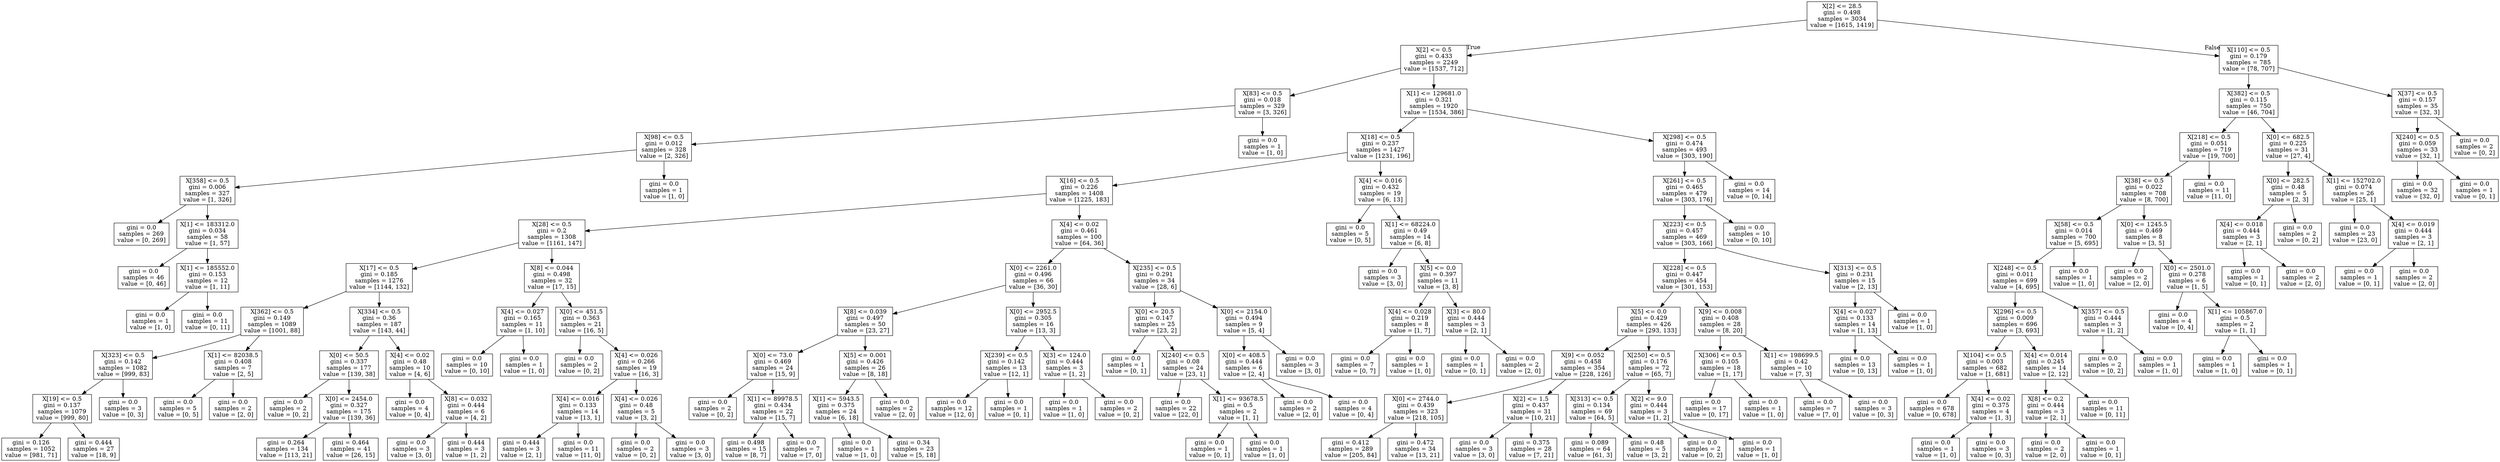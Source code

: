 digraph Tree {
node [shape=box] ;
0 [label="X[2] <= 28.5\ngini = 0.498\nsamples = 3034\nvalue = [1615, 1419]"] ;
1 [label="X[2] <= 0.5\ngini = 0.433\nsamples = 2249\nvalue = [1537, 712]"] ;
0 -> 1 [labeldistance=2.5, labelangle=45, headlabel="True"] ;
2 [label="X[83] <= 0.5\ngini = 0.018\nsamples = 329\nvalue = [3, 326]"] ;
1 -> 2 ;
3 [label="X[98] <= 0.5\ngini = 0.012\nsamples = 328\nvalue = [2, 326]"] ;
2 -> 3 ;
4 [label="X[358] <= 0.5\ngini = 0.006\nsamples = 327\nvalue = [1, 326]"] ;
3 -> 4 ;
5 [label="gini = 0.0\nsamples = 269\nvalue = [0, 269]"] ;
4 -> 5 ;
6 [label="X[1] <= 183312.0\ngini = 0.034\nsamples = 58\nvalue = [1, 57]"] ;
4 -> 6 ;
7 [label="gini = 0.0\nsamples = 46\nvalue = [0, 46]"] ;
6 -> 7 ;
8 [label="X[1] <= 185552.0\ngini = 0.153\nsamples = 12\nvalue = [1, 11]"] ;
6 -> 8 ;
9 [label="gini = 0.0\nsamples = 1\nvalue = [1, 0]"] ;
8 -> 9 ;
10 [label="gini = 0.0\nsamples = 11\nvalue = [0, 11]"] ;
8 -> 10 ;
11 [label="gini = 0.0\nsamples = 1\nvalue = [1, 0]"] ;
3 -> 11 ;
12 [label="gini = 0.0\nsamples = 1\nvalue = [1, 0]"] ;
2 -> 12 ;
13 [label="X[1] <= 129681.0\ngini = 0.321\nsamples = 1920\nvalue = [1534, 386]"] ;
1 -> 13 ;
14 [label="X[18] <= 0.5\ngini = 0.237\nsamples = 1427\nvalue = [1231, 196]"] ;
13 -> 14 ;
15 [label="X[16] <= 0.5\ngini = 0.226\nsamples = 1408\nvalue = [1225, 183]"] ;
14 -> 15 ;
16 [label="X[28] <= 0.5\ngini = 0.2\nsamples = 1308\nvalue = [1161, 147]"] ;
15 -> 16 ;
17 [label="X[17] <= 0.5\ngini = 0.185\nsamples = 1276\nvalue = [1144, 132]"] ;
16 -> 17 ;
18 [label="X[362] <= 0.5\ngini = 0.149\nsamples = 1089\nvalue = [1001, 88]"] ;
17 -> 18 ;
19 [label="X[323] <= 0.5\ngini = 0.142\nsamples = 1082\nvalue = [999, 83]"] ;
18 -> 19 ;
20 [label="X[19] <= 0.5\ngini = 0.137\nsamples = 1079\nvalue = [999, 80]"] ;
19 -> 20 ;
21 [label="gini = 0.126\nsamples = 1052\nvalue = [981, 71]"] ;
20 -> 21 ;
22 [label="gini = 0.444\nsamples = 27\nvalue = [18, 9]"] ;
20 -> 22 ;
23 [label="gini = 0.0\nsamples = 3\nvalue = [0, 3]"] ;
19 -> 23 ;
24 [label="X[1] <= 82038.5\ngini = 0.408\nsamples = 7\nvalue = [2, 5]"] ;
18 -> 24 ;
25 [label="gini = 0.0\nsamples = 5\nvalue = [0, 5]"] ;
24 -> 25 ;
26 [label="gini = 0.0\nsamples = 2\nvalue = [2, 0]"] ;
24 -> 26 ;
27 [label="X[334] <= 0.5\ngini = 0.36\nsamples = 187\nvalue = [143, 44]"] ;
17 -> 27 ;
28 [label="X[0] <= 50.5\ngini = 0.337\nsamples = 177\nvalue = [139, 38]"] ;
27 -> 28 ;
29 [label="gini = 0.0\nsamples = 2\nvalue = [0, 2]"] ;
28 -> 29 ;
30 [label="X[0] <= 2454.0\ngini = 0.327\nsamples = 175\nvalue = [139, 36]"] ;
28 -> 30 ;
31 [label="gini = 0.264\nsamples = 134\nvalue = [113, 21]"] ;
30 -> 31 ;
32 [label="gini = 0.464\nsamples = 41\nvalue = [26, 15]"] ;
30 -> 32 ;
33 [label="X[4] <= 0.02\ngini = 0.48\nsamples = 10\nvalue = [4, 6]"] ;
27 -> 33 ;
34 [label="gini = 0.0\nsamples = 4\nvalue = [0, 4]"] ;
33 -> 34 ;
35 [label="X[8] <= 0.032\ngini = 0.444\nsamples = 6\nvalue = [4, 2]"] ;
33 -> 35 ;
36 [label="gini = 0.0\nsamples = 3\nvalue = [3, 0]"] ;
35 -> 36 ;
37 [label="gini = 0.444\nsamples = 3\nvalue = [1, 2]"] ;
35 -> 37 ;
38 [label="X[8] <= 0.044\ngini = 0.498\nsamples = 32\nvalue = [17, 15]"] ;
16 -> 38 ;
39 [label="X[4] <= 0.027\ngini = 0.165\nsamples = 11\nvalue = [1, 10]"] ;
38 -> 39 ;
40 [label="gini = 0.0\nsamples = 10\nvalue = [0, 10]"] ;
39 -> 40 ;
41 [label="gini = 0.0\nsamples = 1\nvalue = [1, 0]"] ;
39 -> 41 ;
42 [label="X[0] <= 451.5\ngini = 0.363\nsamples = 21\nvalue = [16, 5]"] ;
38 -> 42 ;
43 [label="gini = 0.0\nsamples = 2\nvalue = [0, 2]"] ;
42 -> 43 ;
44 [label="X[4] <= 0.026\ngini = 0.266\nsamples = 19\nvalue = [16, 3]"] ;
42 -> 44 ;
45 [label="X[4] <= 0.016\ngini = 0.133\nsamples = 14\nvalue = [13, 1]"] ;
44 -> 45 ;
46 [label="gini = 0.444\nsamples = 3\nvalue = [2, 1]"] ;
45 -> 46 ;
47 [label="gini = 0.0\nsamples = 11\nvalue = [11, 0]"] ;
45 -> 47 ;
48 [label="X[4] <= 0.026\ngini = 0.48\nsamples = 5\nvalue = [3, 2]"] ;
44 -> 48 ;
49 [label="gini = 0.0\nsamples = 2\nvalue = [0, 2]"] ;
48 -> 49 ;
50 [label="gini = 0.0\nsamples = 3\nvalue = [3, 0]"] ;
48 -> 50 ;
51 [label="X[4] <= 0.02\ngini = 0.461\nsamples = 100\nvalue = [64, 36]"] ;
15 -> 51 ;
52 [label="X[0] <= 2261.0\ngini = 0.496\nsamples = 66\nvalue = [36, 30]"] ;
51 -> 52 ;
53 [label="X[8] <= 0.039\ngini = 0.497\nsamples = 50\nvalue = [23, 27]"] ;
52 -> 53 ;
54 [label="X[0] <= 73.0\ngini = 0.469\nsamples = 24\nvalue = [15, 9]"] ;
53 -> 54 ;
55 [label="gini = 0.0\nsamples = 2\nvalue = [0, 2]"] ;
54 -> 55 ;
56 [label="X[1] <= 89978.5\ngini = 0.434\nsamples = 22\nvalue = [15, 7]"] ;
54 -> 56 ;
57 [label="gini = 0.498\nsamples = 15\nvalue = [8, 7]"] ;
56 -> 57 ;
58 [label="gini = 0.0\nsamples = 7\nvalue = [7, 0]"] ;
56 -> 58 ;
59 [label="X[5] <= 0.001\ngini = 0.426\nsamples = 26\nvalue = [8, 18]"] ;
53 -> 59 ;
60 [label="X[1] <= 5943.5\ngini = 0.375\nsamples = 24\nvalue = [6, 18]"] ;
59 -> 60 ;
61 [label="gini = 0.0\nsamples = 1\nvalue = [1, 0]"] ;
60 -> 61 ;
62 [label="gini = 0.34\nsamples = 23\nvalue = [5, 18]"] ;
60 -> 62 ;
63 [label="gini = 0.0\nsamples = 2\nvalue = [2, 0]"] ;
59 -> 63 ;
64 [label="X[0] <= 2952.5\ngini = 0.305\nsamples = 16\nvalue = [13, 3]"] ;
52 -> 64 ;
65 [label="X[239] <= 0.5\ngini = 0.142\nsamples = 13\nvalue = [12, 1]"] ;
64 -> 65 ;
66 [label="gini = 0.0\nsamples = 12\nvalue = [12, 0]"] ;
65 -> 66 ;
67 [label="gini = 0.0\nsamples = 1\nvalue = [0, 1]"] ;
65 -> 67 ;
68 [label="X[3] <= 124.0\ngini = 0.444\nsamples = 3\nvalue = [1, 2]"] ;
64 -> 68 ;
69 [label="gini = 0.0\nsamples = 1\nvalue = [1, 0]"] ;
68 -> 69 ;
70 [label="gini = 0.0\nsamples = 2\nvalue = [0, 2]"] ;
68 -> 70 ;
71 [label="X[235] <= 0.5\ngini = 0.291\nsamples = 34\nvalue = [28, 6]"] ;
51 -> 71 ;
72 [label="X[0] <= 20.5\ngini = 0.147\nsamples = 25\nvalue = [23, 2]"] ;
71 -> 72 ;
73 [label="gini = 0.0\nsamples = 1\nvalue = [0, 1]"] ;
72 -> 73 ;
74 [label="X[240] <= 0.5\ngini = 0.08\nsamples = 24\nvalue = [23, 1]"] ;
72 -> 74 ;
75 [label="gini = 0.0\nsamples = 22\nvalue = [22, 0]"] ;
74 -> 75 ;
76 [label="X[1] <= 93678.5\ngini = 0.5\nsamples = 2\nvalue = [1, 1]"] ;
74 -> 76 ;
77 [label="gini = 0.0\nsamples = 1\nvalue = [0, 1]"] ;
76 -> 77 ;
78 [label="gini = 0.0\nsamples = 1\nvalue = [1, 0]"] ;
76 -> 78 ;
79 [label="X[0] <= 2154.0\ngini = 0.494\nsamples = 9\nvalue = [5, 4]"] ;
71 -> 79 ;
80 [label="X[0] <= 408.5\ngini = 0.444\nsamples = 6\nvalue = [2, 4]"] ;
79 -> 80 ;
81 [label="gini = 0.0\nsamples = 2\nvalue = [2, 0]"] ;
80 -> 81 ;
82 [label="gini = 0.0\nsamples = 4\nvalue = [0, 4]"] ;
80 -> 82 ;
83 [label="gini = 0.0\nsamples = 3\nvalue = [3, 0]"] ;
79 -> 83 ;
84 [label="X[4] <= 0.016\ngini = 0.432\nsamples = 19\nvalue = [6, 13]"] ;
14 -> 84 ;
85 [label="gini = 0.0\nsamples = 5\nvalue = [0, 5]"] ;
84 -> 85 ;
86 [label="X[1] <= 68224.0\ngini = 0.49\nsamples = 14\nvalue = [6, 8]"] ;
84 -> 86 ;
87 [label="gini = 0.0\nsamples = 3\nvalue = [3, 0]"] ;
86 -> 87 ;
88 [label="X[5] <= 0.0\ngini = 0.397\nsamples = 11\nvalue = [3, 8]"] ;
86 -> 88 ;
89 [label="X[4] <= 0.028\ngini = 0.219\nsamples = 8\nvalue = [1, 7]"] ;
88 -> 89 ;
90 [label="gini = 0.0\nsamples = 7\nvalue = [0, 7]"] ;
89 -> 90 ;
91 [label="gini = 0.0\nsamples = 1\nvalue = [1, 0]"] ;
89 -> 91 ;
92 [label="X[3] <= 80.0\ngini = 0.444\nsamples = 3\nvalue = [2, 1]"] ;
88 -> 92 ;
93 [label="gini = 0.0\nsamples = 1\nvalue = [0, 1]"] ;
92 -> 93 ;
94 [label="gini = 0.0\nsamples = 2\nvalue = [2, 0]"] ;
92 -> 94 ;
95 [label="X[298] <= 0.5\ngini = 0.474\nsamples = 493\nvalue = [303, 190]"] ;
13 -> 95 ;
96 [label="X[261] <= 0.5\ngini = 0.465\nsamples = 479\nvalue = [303, 176]"] ;
95 -> 96 ;
97 [label="X[223] <= 0.5\ngini = 0.457\nsamples = 469\nvalue = [303, 166]"] ;
96 -> 97 ;
98 [label="X[228] <= 0.5\ngini = 0.447\nsamples = 454\nvalue = [301, 153]"] ;
97 -> 98 ;
99 [label="X[5] <= 0.0\ngini = 0.429\nsamples = 426\nvalue = [293, 133]"] ;
98 -> 99 ;
100 [label="X[9] <= 0.052\ngini = 0.458\nsamples = 354\nvalue = [228, 126]"] ;
99 -> 100 ;
101 [label="X[0] <= 2744.0\ngini = 0.439\nsamples = 323\nvalue = [218, 105]"] ;
100 -> 101 ;
102 [label="gini = 0.412\nsamples = 289\nvalue = [205, 84]"] ;
101 -> 102 ;
103 [label="gini = 0.472\nsamples = 34\nvalue = [13, 21]"] ;
101 -> 103 ;
104 [label="X[2] <= 1.5\ngini = 0.437\nsamples = 31\nvalue = [10, 21]"] ;
100 -> 104 ;
105 [label="gini = 0.0\nsamples = 3\nvalue = [3, 0]"] ;
104 -> 105 ;
106 [label="gini = 0.375\nsamples = 28\nvalue = [7, 21]"] ;
104 -> 106 ;
107 [label="X[250] <= 0.5\ngini = 0.176\nsamples = 72\nvalue = [65, 7]"] ;
99 -> 107 ;
108 [label="X[313] <= 0.5\ngini = 0.134\nsamples = 69\nvalue = [64, 5]"] ;
107 -> 108 ;
109 [label="gini = 0.089\nsamples = 64\nvalue = [61, 3]"] ;
108 -> 109 ;
110 [label="gini = 0.48\nsamples = 5\nvalue = [3, 2]"] ;
108 -> 110 ;
111 [label="X[2] <= 9.0\ngini = 0.444\nsamples = 3\nvalue = [1, 2]"] ;
107 -> 111 ;
112 [label="gini = 0.0\nsamples = 2\nvalue = [0, 2]"] ;
111 -> 112 ;
113 [label="gini = 0.0\nsamples = 1\nvalue = [1, 0]"] ;
111 -> 113 ;
114 [label="X[9] <= 0.008\ngini = 0.408\nsamples = 28\nvalue = [8, 20]"] ;
98 -> 114 ;
115 [label="X[306] <= 0.5\ngini = 0.105\nsamples = 18\nvalue = [1, 17]"] ;
114 -> 115 ;
116 [label="gini = 0.0\nsamples = 17\nvalue = [0, 17]"] ;
115 -> 116 ;
117 [label="gini = 0.0\nsamples = 1\nvalue = [1, 0]"] ;
115 -> 117 ;
118 [label="X[1] <= 198699.5\ngini = 0.42\nsamples = 10\nvalue = [7, 3]"] ;
114 -> 118 ;
119 [label="gini = 0.0\nsamples = 7\nvalue = [7, 0]"] ;
118 -> 119 ;
120 [label="gini = 0.0\nsamples = 3\nvalue = [0, 3]"] ;
118 -> 120 ;
121 [label="X[313] <= 0.5\ngini = 0.231\nsamples = 15\nvalue = [2, 13]"] ;
97 -> 121 ;
122 [label="X[4] <= 0.027\ngini = 0.133\nsamples = 14\nvalue = [1, 13]"] ;
121 -> 122 ;
123 [label="gini = 0.0\nsamples = 13\nvalue = [0, 13]"] ;
122 -> 123 ;
124 [label="gini = 0.0\nsamples = 1\nvalue = [1, 0]"] ;
122 -> 124 ;
125 [label="gini = 0.0\nsamples = 1\nvalue = [1, 0]"] ;
121 -> 125 ;
126 [label="gini = 0.0\nsamples = 10\nvalue = [0, 10]"] ;
96 -> 126 ;
127 [label="gini = 0.0\nsamples = 14\nvalue = [0, 14]"] ;
95 -> 127 ;
128 [label="X[110] <= 0.5\ngini = 0.179\nsamples = 785\nvalue = [78, 707]"] ;
0 -> 128 [labeldistance=2.5, labelangle=-45, headlabel="False"] ;
129 [label="X[382] <= 0.5\ngini = 0.115\nsamples = 750\nvalue = [46, 704]"] ;
128 -> 129 ;
130 [label="X[218] <= 0.5\ngini = 0.051\nsamples = 719\nvalue = [19, 700]"] ;
129 -> 130 ;
131 [label="X[38] <= 0.5\ngini = 0.022\nsamples = 708\nvalue = [8, 700]"] ;
130 -> 131 ;
132 [label="X[58] <= 0.5\ngini = 0.014\nsamples = 700\nvalue = [5, 695]"] ;
131 -> 132 ;
133 [label="X[248] <= 0.5\ngini = 0.011\nsamples = 699\nvalue = [4, 695]"] ;
132 -> 133 ;
134 [label="X[296] <= 0.5\ngini = 0.009\nsamples = 696\nvalue = [3, 693]"] ;
133 -> 134 ;
135 [label="X[104] <= 0.5\ngini = 0.003\nsamples = 682\nvalue = [1, 681]"] ;
134 -> 135 ;
136 [label="gini = 0.0\nsamples = 678\nvalue = [0, 678]"] ;
135 -> 136 ;
137 [label="X[4] <= 0.02\ngini = 0.375\nsamples = 4\nvalue = [1, 3]"] ;
135 -> 137 ;
138 [label="gini = 0.0\nsamples = 1\nvalue = [1, 0]"] ;
137 -> 138 ;
139 [label="gini = 0.0\nsamples = 3\nvalue = [0, 3]"] ;
137 -> 139 ;
140 [label="X[4] <= 0.014\ngini = 0.245\nsamples = 14\nvalue = [2, 12]"] ;
134 -> 140 ;
141 [label="X[8] <= 0.2\ngini = 0.444\nsamples = 3\nvalue = [2, 1]"] ;
140 -> 141 ;
142 [label="gini = 0.0\nsamples = 2\nvalue = [2, 0]"] ;
141 -> 142 ;
143 [label="gini = 0.0\nsamples = 1\nvalue = [0, 1]"] ;
141 -> 143 ;
144 [label="gini = 0.0\nsamples = 11\nvalue = [0, 11]"] ;
140 -> 144 ;
145 [label="X[357] <= 0.5\ngini = 0.444\nsamples = 3\nvalue = [1, 2]"] ;
133 -> 145 ;
146 [label="gini = 0.0\nsamples = 2\nvalue = [0, 2]"] ;
145 -> 146 ;
147 [label="gini = 0.0\nsamples = 1\nvalue = [1, 0]"] ;
145 -> 147 ;
148 [label="gini = 0.0\nsamples = 1\nvalue = [1, 0]"] ;
132 -> 148 ;
149 [label="X[0] <= 1245.5\ngini = 0.469\nsamples = 8\nvalue = [3, 5]"] ;
131 -> 149 ;
150 [label="gini = 0.0\nsamples = 2\nvalue = [2, 0]"] ;
149 -> 150 ;
151 [label="X[0] <= 2501.0\ngini = 0.278\nsamples = 6\nvalue = [1, 5]"] ;
149 -> 151 ;
152 [label="gini = 0.0\nsamples = 4\nvalue = [0, 4]"] ;
151 -> 152 ;
153 [label="X[1] <= 105867.0\ngini = 0.5\nsamples = 2\nvalue = [1, 1]"] ;
151 -> 153 ;
154 [label="gini = 0.0\nsamples = 1\nvalue = [1, 0]"] ;
153 -> 154 ;
155 [label="gini = 0.0\nsamples = 1\nvalue = [0, 1]"] ;
153 -> 155 ;
156 [label="gini = 0.0\nsamples = 11\nvalue = [11, 0]"] ;
130 -> 156 ;
157 [label="X[0] <= 682.5\ngini = 0.225\nsamples = 31\nvalue = [27, 4]"] ;
129 -> 157 ;
158 [label="X[0] <= 282.5\ngini = 0.48\nsamples = 5\nvalue = [2, 3]"] ;
157 -> 158 ;
159 [label="X[4] <= 0.018\ngini = 0.444\nsamples = 3\nvalue = [2, 1]"] ;
158 -> 159 ;
160 [label="gini = 0.0\nsamples = 1\nvalue = [0, 1]"] ;
159 -> 160 ;
161 [label="gini = 0.0\nsamples = 2\nvalue = [2, 0]"] ;
159 -> 161 ;
162 [label="gini = 0.0\nsamples = 2\nvalue = [0, 2]"] ;
158 -> 162 ;
163 [label="X[1] <= 152702.0\ngini = 0.074\nsamples = 26\nvalue = [25, 1]"] ;
157 -> 163 ;
164 [label="gini = 0.0\nsamples = 23\nvalue = [23, 0]"] ;
163 -> 164 ;
165 [label="X[4] <= 0.019\ngini = 0.444\nsamples = 3\nvalue = [2, 1]"] ;
163 -> 165 ;
166 [label="gini = 0.0\nsamples = 1\nvalue = [0, 1]"] ;
165 -> 166 ;
167 [label="gini = 0.0\nsamples = 2\nvalue = [2, 0]"] ;
165 -> 167 ;
168 [label="X[37] <= 0.5\ngini = 0.157\nsamples = 35\nvalue = [32, 3]"] ;
128 -> 168 ;
169 [label="X[240] <= 0.5\ngini = 0.059\nsamples = 33\nvalue = [32, 1]"] ;
168 -> 169 ;
170 [label="gini = 0.0\nsamples = 32\nvalue = [32, 0]"] ;
169 -> 170 ;
171 [label="gini = 0.0\nsamples = 1\nvalue = [0, 1]"] ;
169 -> 171 ;
172 [label="gini = 0.0\nsamples = 2\nvalue = [0, 2]"] ;
168 -> 172 ;
}